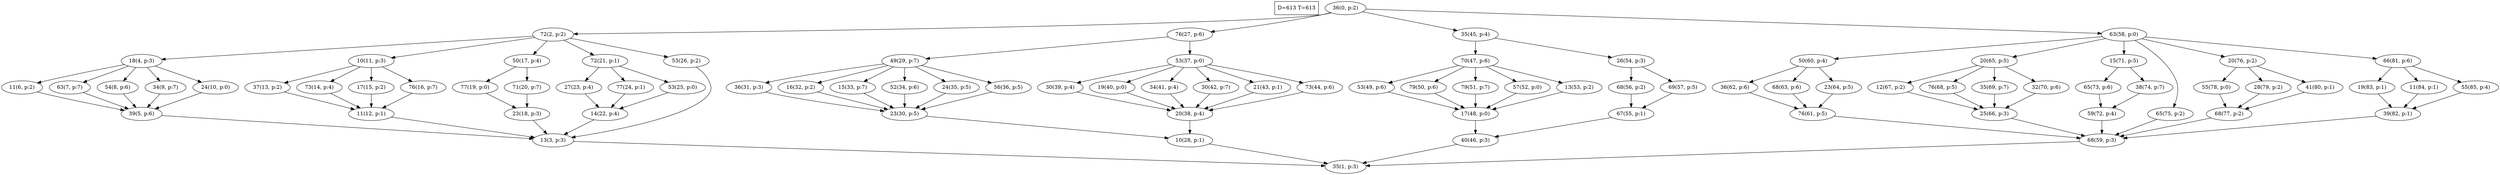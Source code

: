 digraph Task {
i [shape=box, label="D=613 T=613"]; 
0 [label="36(0, p:2)"];
1 [label="35(1, p:3)"];
2 [label="72(2, p:2)"];
3 [label="13(3, p:3)"];
4 [label="18(4, p:3)"];
5 [label="39(5, p:6)"];
6 [label="11(6, p:2)"];
7 [label="63(7, p:7)"];
8 [label="54(8, p:6)"];
9 [label="34(9, p:7)"];
10 [label="24(10, p:0)"];
11 [label="10(11, p:3)"];
12 [label="11(12, p:1)"];
13 [label="37(13, p:2)"];
14 [label="73(14, p:4)"];
15 [label="17(15, p:2)"];
16 [label="76(16, p:7)"];
17 [label="50(17, p:4)"];
18 [label="23(18, p:3)"];
19 [label="77(19, p:0)"];
20 [label="71(20, p:7)"];
21 [label="72(21, p:1)"];
22 [label="14(22, p:4)"];
23 [label="27(23, p:4)"];
24 [label="77(24, p:1)"];
25 [label="53(25, p:0)"];
26 [label="53(26, p:2)"];
27 [label="76(27, p:6)"];
28 [label="10(28, p:1)"];
29 [label="49(29, p:7)"];
30 [label="23(30, p:5)"];
31 [label="36(31, p:3)"];
32 [label="16(32, p:2)"];
33 [label="15(33, p:7)"];
34 [label="52(34, p:6)"];
35 [label="24(35, p:5)"];
36 [label="56(36, p:5)"];
37 [label="53(37, p:0)"];
38 [label="20(38, p:4)"];
39 [label="30(39, p:4)"];
40 [label="19(40, p:0)"];
41 [label="34(41, p:4)"];
42 [label="30(42, p:7)"];
43 [label="21(43, p:1)"];
44 [label="73(44, p:6)"];
45 [label="35(45, p:4)"];
46 [label="40(46, p:3)"];
47 [label="70(47, p:6)"];
48 [label="17(48, p:0)"];
49 [label="53(49, p:6)"];
50 [label="79(50, p:6)"];
51 [label="79(51, p:7)"];
52 [label="57(52, p:0)"];
53 [label="13(53, p:2)"];
54 [label="26(54, p:3)"];
55 [label="67(55, p:1)"];
56 [label="68(56, p:2)"];
57 [label="69(57, p:5)"];
58 [label="63(58, p:0)"];
59 [label="68(59, p:3)"];
60 [label="50(60, p:4)"];
61 [label="76(61, p:5)"];
62 [label="36(62, p:6)"];
63 [label="68(63, p:6)"];
64 [label="23(64, p:5)"];
65 [label="20(65, p:5)"];
66 [label="25(66, p:3)"];
67 [label="12(67, p:2)"];
68 [label="76(68, p:5)"];
69 [label="35(69, p:7)"];
70 [label="32(70, p:6)"];
71 [label="15(71, p:5)"];
72 [label="59(72, p:4)"];
73 [label="65(73, p:6)"];
74 [label="38(74, p:7)"];
75 [label="65(75, p:2)"];
76 [label="20(76, p:2)"];
77 [label="68(77, p:2)"];
78 [label="55(78, p:0)"];
79 [label="28(79, p:2)"];
80 [label="41(80, p:1)"];
81 [label="66(81, p:6)"];
82 [label="39(82, p:1)"];
83 [label="19(83, p:1)"];
84 [label="11(84, p:1)"];
85 [label="55(85, p:4)"];
0 -> 2;
0 -> 27;
0 -> 45;
0 -> 58;
2 -> 4;
2 -> 11;
2 -> 17;
2 -> 21;
2 -> 26;
3 -> 1;
4 -> 6;
4 -> 7;
4 -> 8;
4 -> 9;
4 -> 10;
5 -> 3;
6 -> 5;
7 -> 5;
8 -> 5;
9 -> 5;
10 -> 5;
11 -> 13;
11 -> 14;
11 -> 15;
11 -> 16;
12 -> 3;
13 -> 12;
14 -> 12;
15 -> 12;
16 -> 12;
17 -> 19;
17 -> 20;
18 -> 3;
19 -> 18;
20 -> 18;
21 -> 23;
21 -> 24;
21 -> 25;
22 -> 3;
23 -> 22;
24 -> 22;
25 -> 22;
26 -> 3;
27 -> 29;
27 -> 37;
28 -> 1;
29 -> 31;
29 -> 32;
29 -> 33;
29 -> 34;
29 -> 35;
29 -> 36;
30 -> 28;
31 -> 30;
32 -> 30;
33 -> 30;
34 -> 30;
35 -> 30;
36 -> 30;
37 -> 39;
37 -> 40;
37 -> 41;
37 -> 42;
37 -> 43;
37 -> 44;
38 -> 28;
39 -> 38;
40 -> 38;
41 -> 38;
42 -> 38;
43 -> 38;
44 -> 38;
45 -> 47;
45 -> 54;
46 -> 1;
47 -> 49;
47 -> 50;
47 -> 51;
47 -> 52;
47 -> 53;
48 -> 46;
49 -> 48;
50 -> 48;
51 -> 48;
52 -> 48;
53 -> 48;
54 -> 56;
54 -> 57;
55 -> 46;
56 -> 55;
57 -> 55;
58 -> 60;
58 -> 65;
58 -> 71;
58 -> 75;
58 -> 76;
58 -> 81;
59 -> 1;
60 -> 62;
60 -> 63;
60 -> 64;
61 -> 59;
62 -> 61;
63 -> 61;
64 -> 61;
65 -> 67;
65 -> 68;
65 -> 69;
65 -> 70;
66 -> 59;
67 -> 66;
68 -> 66;
69 -> 66;
70 -> 66;
71 -> 73;
71 -> 74;
72 -> 59;
73 -> 72;
74 -> 72;
75 -> 59;
76 -> 78;
76 -> 79;
76 -> 80;
77 -> 59;
78 -> 77;
79 -> 77;
80 -> 77;
81 -> 83;
81 -> 84;
81 -> 85;
82 -> 59;
83 -> 82;
84 -> 82;
85 -> 82;
}